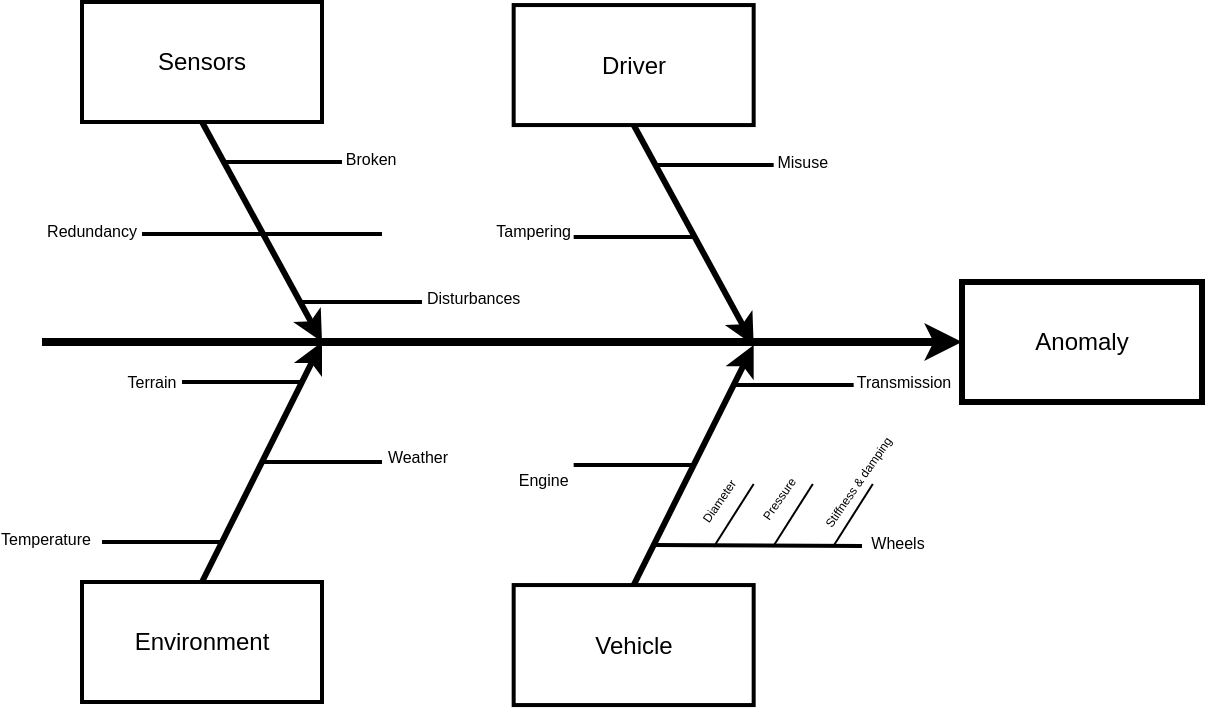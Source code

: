 <mxfile version="21.3.2" type="github">
  <diagram name="Page-1" id="4fc8d65c-f3f6-feb3-4d1c-02f59d9f9886">
    <mxGraphModel dx="1041" dy="558" grid="1" gridSize="10" guides="1" tooltips="1" connect="1" arrows="1" fold="1" page="1" pageScale="1" pageWidth="826" pageHeight="1169" background="none" math="0" shadow="0">
      <root>
        <mxCell id="0" />
        <mxCell id="1" parent="0" />
        <mxCell id="8" value="Anomaly" style="whiteSpace=wrap;strokeWidth=3" parent="1" vertex="1">
          <mxGeometry x="603" y="250" width="120" height="60" as="geometry" />
        </mxCell>
        <mxCell id="9" value="" style="edgeStyle=none;strokeWidth=4" parent="1" target="8" edge="1">
          <mxGeometry width="100" height="100" relative="1" as="geometry">
            <mxPoint x="143" y="280" as="sourcePoint" />
            <mxPoint x="143" y="230" as="targetPoint" />
          </mxGeometry>
        </mxCell>
        <mxCell id="114" value="Temperature" style="text;spacingTop=-5;fontSize=8;align=center;verticalAlign=middle;points=[]" parent="1" vertex="1">
          <mxGeometry x="129.998" y="371.0" width="30" height="20.0" as="geometry" />
        </mxCell>
        <mxCell id="117" value="Terrain" style="text;spacingTop=-5;fontSize=8;align=center;verticalAlign=middle;points=[]" parent="1" vertex="1">
          <mxGeometry x="182.998" y="292.5" width="30" height="20.0" as="geometry" />
        </mxCell>
        <mxCell id="137" value="Weather" style="text;spacingTop=-5;fontSize=8;align=center;verticalAlign=middle;points=[]" parent="1" vertex="1">
          <mxGeometry x="316.002" y="329.862" width="30" height="20.0" as="geometry" />
        </mxCell>
        <mxCell id="143" value="Sensors" style="whiteSpace=wrap;strokeWidth=2" parent="1" vertex="1">
          <mxGeometry x="163" y="110.0" width="120" height="60" as="geometry" />
        </mxCell>
        <mxCell id="144" value="Environment" style="whiteSpace=wrap;strokeWidth=2" parent="1" vertex="1">
          <mxGeometry x="163" y="400.0" width="120" height="60" as="geometry" />
        </mxCell>
        <mxCell id="145" value="" style="edgeStyle=none;exitX=0.5;exitY=1;strokeWidth=3" parent="1" source="143" edge="1">
          <mxGeometry width="100" height="100" relative="1" as="geometry">
            <mxPoint x="223" y="190.0" as="sourcePoint" />
            <mxPoint x="283" y="280.0" as="targetPoint" />
          </mxGeometry>
        </mxCell>
        <mxCell id="146" value="" style="edgeStyle=none;exitX=0.5;exitY=0;strokeWidth=3" parent="1" edge="1">
          <mxGeometry width="100" height="100" relative="1" as="geometry">
            <mxPoint x="223.0" y="400.0" as="sourcePoint" />
            <mxPoint x="283" y="280.0" as="targetPoint" />
          </mxGeometry>
        </mxCell>
        <mxCell id="148" value="" style="edgeStyle=none;endArrow=none;strokeWidth=2" parent="1" edge="1">
          <mxGeometry width="100" height="100" relative="1" as="geometry">
            <mxPoint x="193" y="226.0" as="sourcePoint" />
            <mxPoint x="253.0" y="226.0" as="targetPoint" />
          </mxGeometry>
        </mxCell>
        <mxCell id="150" value="" style="edgeStyle=none;endArrow=none;strokeWidth=2" parent="1" edge="1">
          <mxGeometry width="100" height="100" relative="1" as="geometry">
            <mxPoint x="233" y="190.0" as="sourcePoint" />
            <mxPoint x="293" y="190.0" as="targetPoint" />
          </mxGeometry>
        </mxCell>
        <mxCell id="151" value="" style="edgeStyle=none;endArrow=none;strokeWidth=2" parent="1" edge="1">
          <mxGeometry width="100" height="100" relative="1" as="geometry">
            <mxPoint x="253.0" y="226.0" as="sourcePoint" />
            <mxPoint x="313" y="226.0" as="targetPoint" />
          </mxGeometry>
        </mxCell>
        <mxCell id="152" value="" style="edgeStyle=none;endArrow=none;strokeWidth=2" parent="1" edge="1">
          <mxGeometry width="100" height="100" relative="1" as="geometry">
            <mxPoint x="273.0" y="260.0" as="sourcePoint" />
            <mxPoint x="333" y="260.0" as="targetPoint" />
          </mxGeometry>
        </mxCell>
        <mxCell id="153" value="" style="edgeStyle=none;endArrow=none;strokeWidth=2" parent="1" edge="1">
          <mxGeometry width="100" height="100" relative="1" as="geometry">
            <mxPoint x="213" y="300.0" as="sourcePoint" />
            <mxPoint x="273.0" y="300.0" as="targetPoint" />
          </mxGeometry>
        </mxCell>
        <mxCell id="155" value="" style="edgeStyle=none;endArrow=none;strokeWidth=2" parent="1" edge="1">
          <mxGeometry width="100" height="100" relative="1" as="geometry">
            <mxPoint x="173.0" y="380.0" as="sourcePoint" />
            <mxPoint x="233" y="380.0" as="targetPoint" />
          </mxGeometry>
        </mxCell>
        <mxCell id="157" value="" style="edgeStyle=none;endArrow=none;strokeWidth=2" parent="1" edge="1">
          <mxGeometry width="100" height="100" relative="1" as="geometry">
            <mxPoint x="253.0" y="340.0" as="sourcePoint" />
            <mxPoint x="313" y="340.0" as="targetPoint" />
          </mxGeometry>
        </mxCell>
        <mxCell id="176" value="Redundancy" style="text;spacingTop=-5;fontSize=8;align=center;verticalAlign=middle;points=[]" parent="1" vertex="1">
          <mxGeometry x="153.0" y="217.0" width="30" height="20.0" as="geometry" />
        </mxCell>
        <mxCell id="198" value="Broken" style="text;spacingTop=-5;fontSize=8;align=center;verticalAlign=middle;points=[]" parent="1" vertex="1">
          <mxGeometry x="292.583" y="180.972" width="30" height="20.0" as="geometry" />
        </mxCell>
        <mxCell id="200" value="Disturbances" style="text;spacingTop=-5;fontSize=8;align=center;verticalAlign=middle;points=[]" parent="1" vertex="1">
          <mxGeometry x="343.833" y="250.412" width="30" height="20.0" as="geometry" />
        </mxCell>
        <mxCell id="204" value="Driver" style="whiteSpace=wrap;strokeWidth=2" parent="1" vertex="1">
          <mxGeometry x="378.833" y="111.528" width="120" height="60" as="geometry" />
        </mxCell>
        <mxCell id="205" value="Vehicle" style="whiteSpace=wrap;strokeWidth=2" parent="1" vertex="1">
          <mxGeometry x="378.833" y="401.528" width="120" height="60" as="geometry" />
        </mxCell>
        <mxCell id="206" value="" style="edgeStyle=none;exitX=0.5;exitY=1;strokeWidth=3" parent="1" source="204" edge="1">
          <mxGeometry width="100" height="100" relative="1" as="geometry">
            <mxPoint x="438.833" y="191.528" as="sourcePoint" />
            <mxPoint x="498.833" y="281.528" as="targetPoint" />
          </mxGeometry>
        </mxCell>
        <mxCell id="207" value="" style="edgeStyle=none;exitX=0.5;exitY=0;strokeWidth=3" parent="1" edge="1">
          <mxGeometry width="100" height="100" relative="1" as="geometry">
            <mxPoint x="438.833" y="401.528" as="sourcePoint" />
            <mxPoint x="498.833" y="281.528" as="targetPoint" />
          </mxGeometry>
        </mxCell>
        <mxCell id="209" value="" style="edgeStyle=none;endArrow=none;strokeWidth=2" parent="1" edge="1">
          <mxGeometry width="100" height="100" relative="1" as="geometry">
            <mxPoint x="408.833" y="227.528" as="sourcePoint" />
            <mxPoint x="468.833" y="227.528" as="targetPoint" />
          </mxGeometry>
        </mxCell>
        <mxCell id="211" value="" style="edgeStyle=none;endArrow=none;strokeWidth=2" parent="1" edge="1">
          <mxGeometry width="100" height="100" relative="1" as="geometry">
            <mxPoint x="448.833" y="191.528" as="sourcePoint" />
            <mxPoint x="508.833" y="191.528" as="targetPoint" />
          </mxGeometry>
        </mxCell>
        <mxCell id="215" value="" style="edgeStyle=none;endArrow=none;strokeWidth=2" parent="1" edge="1">
          <mxGeometry width="100" height="100" relative="1" as="geometry">
            <mxPoint x="408.833" y="341.528" as="sourcePoint" />
            <mxPoint x="468.833" y="341.528" as="targetPoint" />
          </mxGeometry>
        </mxCell>
        <mxCell id="217" value="" style="edgeStyle=none;endArrow=none;strokeWidth=2" parent="1" edge="1">
          <mxGeometry width="100" height="100" relative="1" as="geometry">
            <mxPoint x="488.833" y="301.528" as="sourcePoint" />
            <mxPoint x="548.833" y="301.528" as="targetPoint" />
          </mxGeometry>
        </mxCell>
        <mxCell id="219" value="" style="edgeStyle=none;endArrow=none;strokeWidth=2" parent="1" edge="1">
          <mxGeometry width="100" height="100" relative="1" as="geometry">
            <mxPoint x="448.833" y="381.528" as="sourcePoint" />
            <mxPoint x="553" y="382" as="targetPoint" />
          </mxGeometry>
        </mxCell>
        <mxCell id="236" value="" style="edgeStyle=none;endArrow=none;" parent="1" edge="1">
          <mxGeometry width="100" height="100" relative="1" as="geometry">
            <mxPoint x="478.833" y="382.498" as="sourcePoint" />
            <mxPoint x="498.83" y="350.97" as="targetPoint" />
          </mxGeometry>
        </mxCell>
        <mxCell id="237" value="Tampering" style="text;spacingTop=-5;fontSize=8;align=center;verticalAlign=middle;points=[]" parent="1" vertex="1">
          <mxGeometry x="373.833" y="216.998" width="30" height="20.0" as="geometry" />
        </mxCell>
        <mxCell id="241" value="Engine" style="text;spacingTop=-5;fontSize=8;align=center;verticalAlign=middle;points=[]" parent="1" vertex="1">
          <mxGeometry x="378.833" y="341.528" width="30" height="20.0" as="geometry" />
        </mxCell>
        <mxCell id="247" value="Diameter" style="text;spacingTop=-5;fontSize=6;align=center;verticalAlign=middle;points=[];rotation=-55.3;" parent="1" vertex="1">
          <mxGeometry x="468.833" y="351.004" width="30" height="20.0" as="geometry" />
        </mxCell>
        <mxCell id="259" value="Misuse" style="text;spacingTop=-5;fontSize=8;align=center;verticalAlign=middle;points=[]" parent="1" vertex="1">
          <mxGeometry x="508.417" y="182.5" width="30" height="20.0" as="geometry" />
        </mxCell>
        <mxCell id="262" value="Transmission" style="text;spacingTop=-5;fontSize=8;align=center;verticalAlign=middle;points=[]" parent="1" vertex="1">
          <mxGeometry x="558.997" y="292.5" width="30" height="20.0" as="geometry" />
        </mxCell>
        <mxCell id="264" value="Wheels" style="text;spacingTop=-5;fontSize=8;align=center;verticalAlign=middle;points=[]" parent="1" vertex="1">
          <mxGeometry x="555.997" y="373" width="30" height="20.0" as="geometry" />
        </mxCell>
        <mxCell id="godoSaM92aSsc83_txL4-265" value="" style="edgeStyle=none;endArrow=none;" edge="1" parent="1">
          <mxGeometry width="100" height="100" relative="1" as="geometry">
            <mxPoint x="508.413" y="382.498" as="sourcePoint" />
            <mxPoint x="528.41" y="350.97" as="targetPoint" />
          </mxGeometry>
        </mxCell>
        <mxCell id="godoSaM92aSsc83_txL4-266" value="" style="edgeStyle=none;endArrow=none;" edge="1" parent="1">
          <mxGeometry width="100" height="100" relative="1" as="geometry">
            <mxPoint x="538.413" y="382.498" as="sourcePoint" />
            <mxPoint x="558.41" y="350.97" as="targetPoint" />
          </mxGeometry>
        </mxCell>
        <mxCell id="godoSaM92aSsc83_txL4-268" value="Pressure" style="text;spacingTop=-5;fontSize=6;align=center;verticalAlign=middle;points=[];rotation=-55.3;" vertex="1" parent="1">
          <mxGeometry x="498.833" y="349.864" width="30" height="20.0" as="geometry" />
        </mxCell>
        <mxCell id="godoSaM92aSsc83_txL4-269" value="Stiffness &amp; damping" style="text;spacingTop=-5;fontSize=6;align=center;verticalAlign=middle;points=[];rotation=-55.3;" vertex="1" parent="1">
          <mxGeometry x="538.413" y="341.524" width="30" height="20.0" as="geometry" />
        </mxCell>
      </root>
    </mxGraphModel>
  </diagram>
</mxfile>
